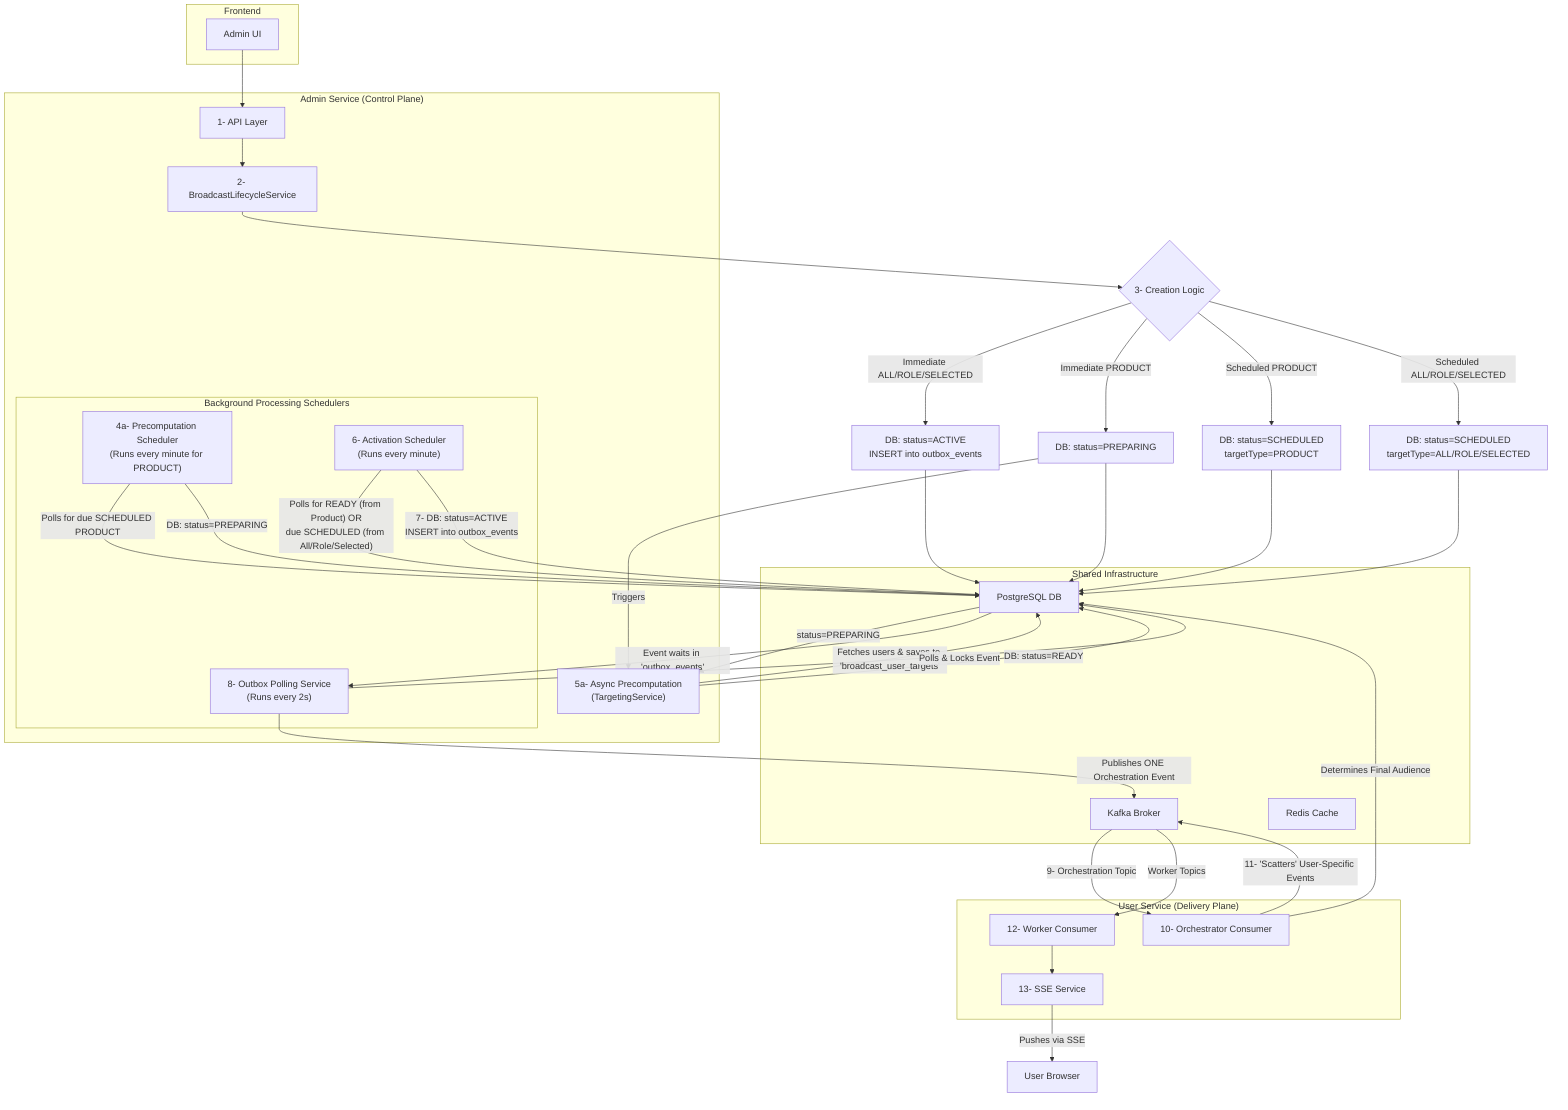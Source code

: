 graph TD
    subgraph "Frontend"
        AdminUI[Admin UI]
    end

    subgraph "Admin Service (Control Plane)"
        AdminAPI["1- API Layer"]
        LifecycleSvc["2- BroadcastLifecycleService"]
        
        subgraph "Background Processing Schedulers"
            direction TB
            PrecomputationScheduler["4a- Precomputation Scheduler<br/>(Runs every minute for PRODUCT)"]
            ActivationScheduler["6- Activation Scheduler<br/>(Runs every minute)"]
            OutboxPoller["8- Outbox Polling Service<br/>(Runs every 2s)"]
        end
        AsyncPrecomputation["5a- Async Precomputation<br/>(TargetingService)"]
    end
    
    subgraph "User Service (Delivery Plane)"
        OrchestratorConsumer["10- Orchestrator Consumer"]
        WorkerConsumer["12- Worker Consumer"]
        SseService["13- SSE Service"]
    end

    subgraph "Shared Infrastructure"
        Postgres["PostgreSQL DB"]
        Kafka["Kafka Broker"]
        Redis["Redis Cache"]
    end

    %% --- 1- CREATION & TRIAGE ---
    AdminUI --> AdminAPI --> LifecycleSvc --> CreationLogic{"3- Creation Logic"}

    CreationLogic -- "Immediate ALL/ROLE/SELECTED" --> SaveActiveAndOutbox["DB: status=ACTIVE<br/>INSERT into outbox_events"]
    CreationLogic -- "Immediate PRODUCT" --> SavePreparing["DB: status=PREPARING"]
    CreationLogic -- "Scheduled PRODUCT" --> SaveScheduledProduct["DB: status=SCHEDULED<br/>targetType=PRODUCT"]
    CreationLogic -- "Scheduled ALL/ROLE/SELECTED" --> SaveScheduledOther["DB: status=SCHEDULED<br/>targetType=ALL/ROLE/SELECTED"]

    SaveActiveAndOutbox --> Postgres
    SavePreparing --> Postgres
    SaveScheduledProduct --> Postgres
    SaveScheduledOther --> Postgres
    
    %% --- 2- ASYNC & SCHEDULED PROCESSING ---
    SavePreparing -- "Triggers" --> AsyncPrecomputation
    
    PrecomputationScheduler -- "Polls for due SCHEDULED PRODUCT" --> Postgres
    PrecomputationScheduler -- "DB: status=PREPARING" --> Postgres
    Postgres -- "status=PREPARING" --> AsyncPrecomputation

    AsyncPrecomputation -- "Fetches users & saves to 'broadcast_user_targets'" --> Postgres
    AsyncPrecomputation -- "DB: status=READY" --> Postgres

    ActivationScheduler -- "Polls for READY (from Product) OR<br/>due SCHEDULED (from All/Role/Selected)" --> Postgres
    ActivationScheduler -- "7- DB: status=ACTIVE<br/>INSERT into outbox_events" --> Postgres
    
    %% --- 3- PUBLISHING (CONVERGENCE POINT) ---
    Postgres -- "Event waits in 'outbox_events'" --> OutboxPoller
    OutboxPoller -- "Polls & Locks Event" --> Postgres
    OutboxPoller -- "Publishes ONE Orchestration Event" --> Kafka

    %% --- 4- ORCHESTRATION & DELIVERY ---
    Kafka -- "9- Orchestration Topic" --> OrchestratorConsumer
    OrchestratorConsumer -- "Determines Final Audience" --> Postgres
    OrchestratorConsumer -- "11- 'Scatters' User-Specific Events" --> Kafka
    Kafka -- "Worker Topics" --> WorkerConsumer
    WorkerConsumer --> SseService
    SseService -- "Pushes via SSE" --> User[User Browser]